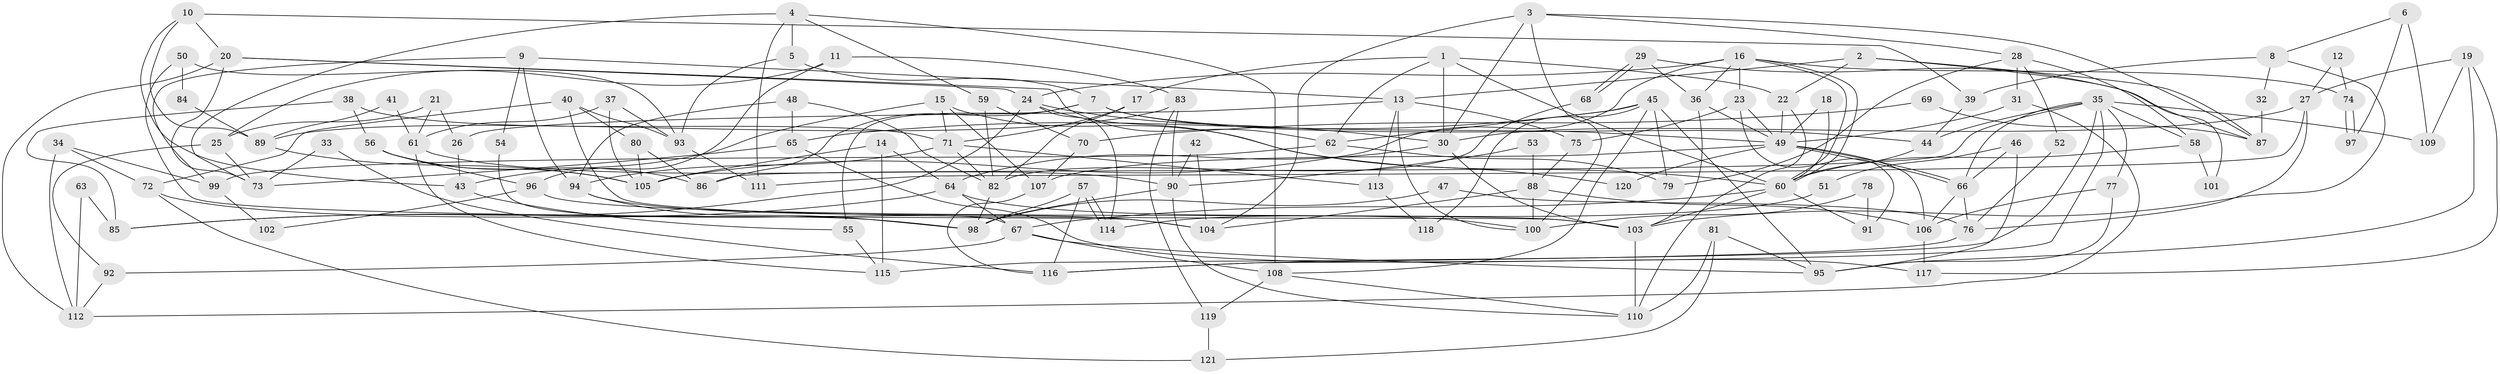 // coarse degree distribution, {7: 0.09210526315789473, 8: 0.039473684210526314, 6: 0.14473684210526316, 3: 0.2236842105263158, 5: 0.13157894736842105, 4: 0.17105263157894737, 2: 0.10526315789473684, 9: 0.039473684210526314, 10: 0.039473684210526314, 11: 0.013157894736842105}
// Generated by graph-tools (version 1.1) at 2025/52/02/27/25 19:52:06]
// undirected, 121 vertices, 242 edges
graph export_dot {
graph [start="1"]
  node [color=gray90,style=filled];
  1;
  2;
  3;
  4;
  5;
  6;
  7;
  8;
  9;
  10;
  11;
  12;
  13;
  14;
  15;
  16;
  17;
  18;
  19;
  20;
  21;
  22;
  23;
  24;
  25;
  26;
  27;
  28;
  29;
  30;
  31;
  32;
  33;
  34;
  35;
  36;
  37;
  38;
  39;
  40;
  41;
  42;
  43;
  44;
  45;
  46;
  47;
  48;
  49;
  50;
  51;
  52;
  53;
  54;
  55;
  56;
  57;
  58;
  59;
  60;
  61;
  62;
  63;
  64;
  65;
  66;
  67;
  68;
  69;
  70;
  71;
  72;
  73;
  74;
  75;
  76;
  77;
  78;
  79;
  80;
  81;
  82;
  83;
  84;
  85;
  86;
  87;
  88;
  89;
  90;
  91;
  92;
  93;
  94;
  95;
  96;
  97;
  98;
  99;
  100;
  101;
  102;
  103;
  104;
  105;
  106;
  107;
  108;
  109;
  110;
  111;
  112;
  113;
  114;
  115;
  116;
  117;
  118;
  119;
  120;
  121;
  1 -- 60;
  1 -- 22;
  1 -- 17;
  1 -- 30;
  1 -- 62;
  2 -- 22;
  2 -- 87;
  2 -- 13;
  2 -- 101;
  3 -- 100;
  3 -- 28;
  3 -- 30;
  3 -- 87;
  3 -- 104;
  4 -- 111;
  4 -- 108;
  4 -- 5;
  4 -- 59;
  4 -- 73;
  5 -- 93;
  5 -- 7;
  6 -- 8;
  6 -- 109;
  6 -- 97;
  7 -- 49;
  7 -- 44;
  7 -- 55;
  7 -- 86;
  8 -- 103;
  8 -- 39;
  8 -- 32;
  9 -- 94;
  9 -- 13;
  9 -- 54;
  9 -- 99;
  10 -- 43;
  10 -- 20;
  10 -- 39;
  10 -- 89;
  11 -- 83;
  11 -- 25;
  11 -- 96;
  12 -- 74;
  12 -- 27;
  13 -- 75;
  13 -- 26;
  13 -- 100;
  13 -- 113;
  14 -- 64;
  14 -- 105;
  14 -- 115;
  15 -- 60;
  15 -- 107;
  15 -- 43;
  15 -- 71;
  16 -- 60;
  16 -- 60;
  16 -- 36;
  16 -- 23;
  16 -- 24;
  16 -- 74;
  16 -- 105;
  17 -- 71;
  17 -- 82;
  18 -- 60;
  18 -- 49;
  19 -- 27;
  19 -- 95;
  19 -- 109;
  19 -- 117;
  20 -- 73;
  20 -- 24;
  20 -- 62;
  20 -- 112;
  21 -- 25;
  21 -- 26;
  21 -- 61;
  22 -- 49;
  22 -- 110;
  23 -- 49;
  23 -- 75;
  23 -- 91;
  24 -- 30;
  24 -- 85;
  24 -- 114;
  24 -- 120;
  25 -- 92;
  25 -- 73;
  26 -- 43;
  27 -- 76;
  27 -- 30;
  27 -- 111;
  28 -- 58;
  28 -- 79;
  28 -- 31;
  28 -- 52;
  29 -- 68;
  29 -- 68;
  29 -- 36;
  29 -- 87;
  30 -- 64;
  30 -- 103;
  31 -- 49;
  31 -- 112;
  32 -- 87;
  33 -- 116;
  33 -- 73;
  34 -- 112;
  34 -- 99;
  34 -- 72;
  35 -- 86;
  35 -- 115;
  35 -- 44;
  35 -- 58;
  35 -- 66;
  35 -- 77;
  35 -- 109;
  35 -- 116;
  36 -- 49;
  36 -- 103;
  37 -- 105;
  37 -- 61;
  37 -- 93;
  38 -- 85;
  38 -- 56;
  38 -- 71;
  39 -- 44;
  40 -- 72;
  40 -- 103;
  40 -- 80;
  40 -- 93;
  41 -- 61;
  41 -- 89;
  42 -- 104;
  42 -- 90;
  43 -- 55;
  44 -- 60;
  45 -- 65;
  45 -- 62;
  45 -- 79;
  45 -- 95;
  45 -- 108;
  45 -- 118;
  46 -- 66;
  46 -- 95;
  46 -- 51;
  47 -- 98;
  47 -- 76;
  48 -- 94;
  48 -- 82;
  48 -- 65;
  49 -- 106;
  49 -- 66;
  49 -- 66;
  49 -- 107;
  49 -- 120;
  50 -- 93;
  50 -- 104;
  50 -- 84;
  51 -- 114;
  52 -- 76;
  53 -- 90;
  53 -- 88;
  54 -- 67;
  55 -- 115;
  56 -- 96;
  56 -- 105;
  56 -- 86;
  57 -- 114;
  57 -- 114;
  57 -- 98;
  57 -- 116;
  58 -- 60;
  58 -- 101;
  59 -- 82;
  59 -- 70;
  60 -- 67;
  60 -- 91;
  60 -- 103;
  61 -- 90;
  61 -- 115;
  62 -- 79;
  62 -- 99;
  63 -- 85;
  63 -- 112;
  64 -- 67;
  64 -- 85;
  64 -- 100;
  65 -- 117;
  65 -- 73;
  66 -- 76;
  66 -- 106;
  67 -- 95;
  67 -- 92;
  67 -- 108;
  68 -- 82;
  69 -- 70;
  69 -- 87;
  70 -- 107;
  71 -- 82;
  71 -- 94;
  71 -- 113;
  72 -- 121;
  72 -- 98;
  74 -- 97;
  74 -- 97;
  75 -- 88;
  76 -- 116;
  77 -- 106;
  77 -- 95;
  78 -- 91;
  78 -- 100;
  80 -- 86;
  80 -- 105;
  81 -- 95;
  81 -- 110;
  81 -- 121;
  82 -- 98;
  83 -- 90;
  83 -- 89;
  83 -- 119;
  84 -- 89;
  88 -- 104;
  88 -- 100;
  88 -- 106;
  89 -- 105;
  90 -- 110;
  90 -- 98;
  92 -- 112;
  93 -- 111;
  94 -- 98;
  94 -- 104;
  96 -- 103;
  96 -- 102;
  99 -- 102;
  103 -- 110;
  106 -- 117;
  107 -- 116;
  108 -- 110;
  108 -- 119;
  113 -- 118;
  119 -- 121;
}
